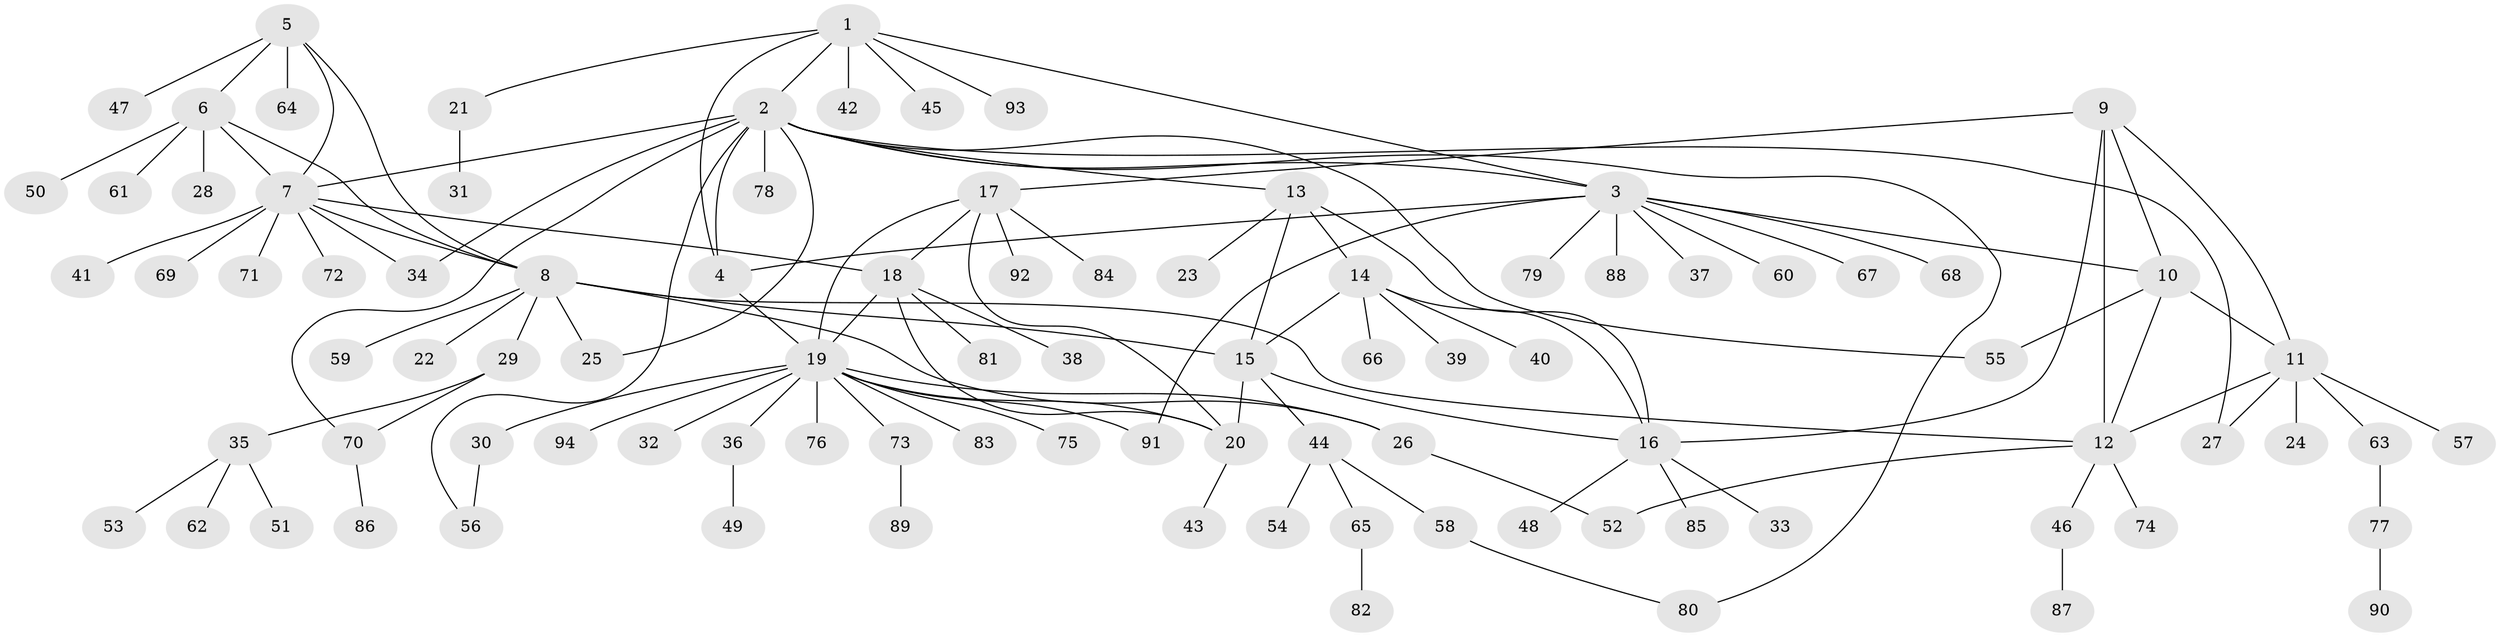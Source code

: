 // Generated by graph-tools (version 1.1) at 2025/26/03/09/25 03:26:34]
// undirected, 94 vertices, 124 edges
graph export_dot {
graph [start="1"]
  node [color=gray90,style=filled];
  1;
  2;
  3;
  4;
  5;
  6;
  7;
  8;
  9;
  10;
  11;
  12;
  13;
  14;
  15;
  16;
  17;
  18;
  19;
  20;
  21;
  22;
  23;
  24;
  25;
  26;
  27;
  28;
  29;
  30;
  31;
  32;
  33;
  34;
  35;
  36;
  37;
  38;
  39;
  40;
  41;
  42;
  43;
  44;
  45;
  46;
  47;
  48;
  49;
  50;
  51;
  52;
  53;
  54;
  55;
  56;
  57;
  58;
  59;
  60;
  61;
  62;
  63;
  64;
  65;
  66;
  67;
  68;
  69;
  70;
  71;
  72;
  73;
  74;
  75;
  76;
  77;
  78;
  79;
  80;
  81;
  82;
  83;
  84;
  85;
  86;
  87;
  88;
  89;
  90;
  91;
  92;
  93;
  94;
  1 -- 2;
  1 -- 3;
  1 -- 4;
  1 -- 21;
  1 -- 42;
  1 -- 45;
  1 -- 93;
  2 -- 3;
  2 -- 4;
  2 -- 7;
  2 -- 13;
  2 -- 25;
  2 -- 27;
  2 -- 34;
  2 -- 55;
  2 -- 56;
  2 -- 70;
  2 -- 78;
  2 -- 80;
  3 -- 4;
  3 -- 10;
  3 -- 37;
  3 -- 60;
  3 -- 67;
  3 -- 68;
  3 -- 79;
  3 -- 88;
  3 -- 91;
  4 -- 19;
  5 -- 6;
  5 -- 7;
  5 -- 8;
  5 -- 47;
  5 -- 64;
  6 -- 7;
  6 -- 8;
  6 -- 28;
  6 -- 50;
  6 -- 61;
  7 -- 8;
  7 -- 18;
  7 -- 34;
  7 -- 41;
  7 -- 69;
  7 -- 71;
  7 -- 72;
  8 -- 12;
  8 -- 15;
  8 -- 22;
  8 -- 25;
  8 -- 26;
  8 -- 29;
  8 -- 59;
  9 -- 10;
  9 -- 11;
  9 -- 12;
  9 -- 16;
  9 -- 17;
  10 -- 11;
  10 -- 12;
  10 -- 55;
  11 -- 12;
  11 -- 24;
  11 -- 27;
  11 -- 57;
  11 -- 63;
  12 -- 46;
  12 -- 52;
  12 -- 74;
  13 -- 14;
  13 -- 15;
  13 -- 16;
  13 -- 23;
  14 -- 15;
  14 -- 16;
  14 -- 39;
  14 -- 40;
  14 -- 66;
  15 -- 16;
  15 -- 20;
  15 -- 44;
  16 -- 33;
  16 -- 48;
  16 -- 85;
  17 -- 18;
  17 -- 19;
  17 -- 20;
  17 -- 84;
  17 -- 92;
  18 -- 19;
  18 -- 20;
  18 -- 38;
  18 -- 81;
  19 -- 20;
  19 -- 26;
  19 -- 30;
  19 -- 32;
  19 -- 36;
  19 -- 73;
  19 -- 75;
  19 -- 76;
  19 -- 83;
  19 -- 91;
  19 -- 94;
  20 -- 43;
  21 -- 31;
  26 -- 52;
  29 -- 35;
  29 -- 70;
  30 -- 56;
  35 -- 51;
  35 -- 53;
  35 -- 62;
  36 -- 49;
  44 -- 54;
  44 -- 58;
  44 -- 65;
  46 -- 87;
  58 -- 80;
  63 -- 77;
  65 -- 82;
  70 -- 86;
  73 -- 89;
  77 -- 90;
}
